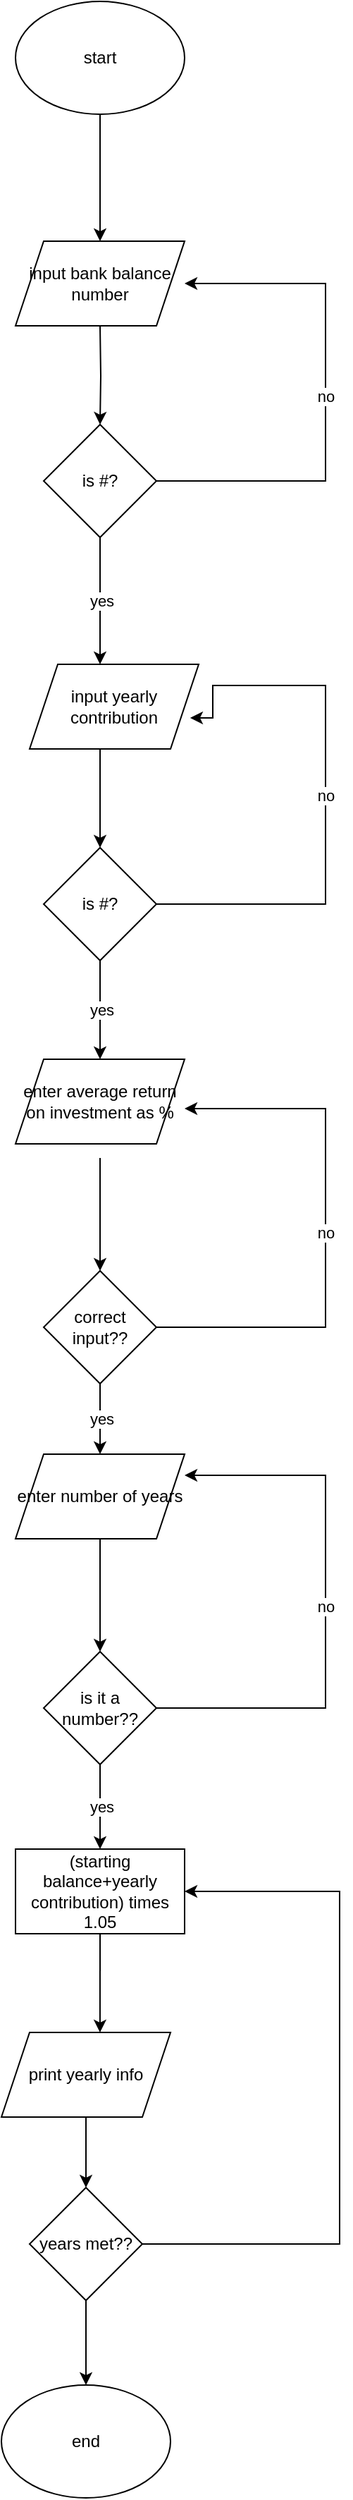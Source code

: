 <mxfile version="15.2.5" type="device"><diagram id="PKagIYNEAekbRfR7GRGj" name="Page-1"><mxGraphModel dx="1422" dy="762" grid="1" gridSize="10" guides="1" tooltips="1" connect="1" arrows="1" fold="1" page="1" pageScale="1" pageWidth="850" pageHeight="1100" math="0" shadow="0"><root><mxCell id="0"/><mxCell id="1" parent="0"/><mxCell id="OMw-3nbhaqUjk0plmzB_-3" value="" style="edgeStyle=orthogonalEdgeStyle;rounded=0;orthogonalLoop=1;jettySize=auto;html=1;" parent="1" source="OMw-3nbhaqUjk0plmzB_-1" edge="1"><mxGeometry relative="1" as="geometry"><mxPoint x="430" y="210" as="targetPoint"/></mxGeometry></mxCell><mxCell id="OMw-3nbhaqUjk0plmzB_-1" value="start" style="ellipse;whiteSpace=wrap;html=1;" parent="1" vertex="1"><mxGeometry x="370" y="40" width="120" height="80" as="geometry"/></mxCell><mxCell id="OMw-3nbhaqUjk0plmzB_-5" value="" style="edgeStyle=orthogonalEdgeStyle;rounded=0;orthogonalLoop=1;jettySize=auto;html=1;" parent="1" target="OMw-3nbhaqUjk0plmzB_-4" edge="1"><mxGeometry relative="1" as="geometry"><mxPoint x="430" y="270" as="sourcePoint"/></mxGeometry></mxCell><mxCell id="OMw-3nbhaqUjk0plmzB_-6" value="no" style="edgeStyle=orthogonalEdgeStyle;rounded=0;orthogonalLoop=1;jettySize=auto;html=1;exitX=1;exitY=0.5;exitDx=0;exitDy=0;entryX=1;entryY=0.5;entryDx=0;entryDy=0;" parent="1" source="OMw-3nbhaqUjk0plmzB_-4" edge="1"><mxGeometry relative="1" as="geometry"><Array as="points"><mxPoint x="590" y="380"/><mxPoint x="590" y="240"/></Array><mxPoint x="490" y="240" as="targetPoint"/></mxGeometry></mxCell><mxCell id="OMw-3nbhaqUjk0plmzB_-8" value="yes" style="edgeStyle=orthogonalEdgeStyle;rounded=0;orthogonalLoop=1;jettySize=auto;html=1;" parent="1" source="OMw-3nbhaqUjk0plmzB_-4" edge="1"><mxGeometry relative="1" as="geometry"><mxPoint x="430" y="510" as="targetPoint"/></mxGeometry></mxCell><mxCell id="OMw-3nbhaqUjk0plmzB_-4" value="is #?" style="rhombus;whiteSpace=wrap;html=1;" parent="1" vertex="1"><mxGeometry x="390" y="340" width="80" height="80" as="geometry"/></mxCell><mxCell id="OMw-3nbhaqUjk0plmzB_-9" value="no" style="edgeStyle=orthogonalEdgeStyle;rounded=0;orthogonalLoop=1;jettySize=auto;html=1;exitX=1;exitY=0.5;exitDx=0;exitDy=0;entryX=1.033;entryY=0.633;entryDx=0;entryDy=0;entryPerimeter=0;" parent="1" source="OMw-3nbhaqUjk0plmzB_-11" edge="1"><mxGeometry relative="1" as="geometry"><mxPoint x="493.96" y="547.98" as="targetPoint"/><mxPoint x="500" y="610" as="sourcePoint"/><Array as="points"><mxPoint x="590" y="680"/><mxPoint x="590" y="525"/><mxPoint x="510" y="525"/><mxPoint x="510" y="548"/></Array></mxGeometry></mxCell><mxCell id="OMw-3nbhaqUjk0plmzB_-10" style="edgeStyle=orthogonalEdgeStyle;rounded=0;orthogonalLoop=1;jettySize=auto;html=1;exitX=0.5;exitY=1;exitDx=0;exitDy=0;" parent="1" edge="1"><mxGeometry relative="1" as="geometry"><mxPoint x="430" y="640" as="targetPoint"/><mxPoint x="430" y="570" as="sourcePoint"/></mxGeometry></mxCell><mxCell id="OMw-3nbhaqUjk0plmzB_-12" value="yes" style="edgeStyle=orthogonalEdgeStyle;rounded=0;orthogonalLoop=1;jettySize=auto;html=1;exitX=0.5;exitY=1;exitDx=0;exitDy=0;" parent="1" source="OMw-3nbhaqUjk0plmzB_-11" edge="1"><mxGeometry relative="1" as="geometry"><mxPoint x="430" y="790" as="targetPoint"/></mxGeometry></mxCell><mxCell id="OMw-3nbhaqUjk0plmzB_-11" value="is #?" style="rhombus;whiteSpace=wrap;html=1;" parent="1" vertex="1"><mxGeometry x="390" y="640" width="80" height="80" as="geometry"/></mxCell><mxCell id="OMw-3nbhaqUjk0plmzB_-14" style="edgeStyle=orthogonalEdgeStyle;rounded=0;orthogonalLoop=1;jettySize=auto;html=1;exitX=0.5;exitY=1;exitDx=0;exitDy=0;" parent="1" edge="1"><mxGeometry relative="1" as="geometry"><mxPoint x="430" y="940" as="targetPoint"/><mxPoint x="430" y="860" as="sourcePoint"/></mxGeometry></mxCell><mxCell id="OMw-3nbhaqUjk0plmzB_-16" value="no" style="edgeStyle=orthogonalEdgeStyle;rounded=0;orthogonalLoop=1;jettySize=auto;html=1;exitX=1;exitY=0.5;exitDx=0;exitDy=0;entryX=1;entryY=0.5;entryDx=0;entryDy=0;" parent="1" source="OMw-3nbhaqUjk0plmzB_-15" edge="1"><mxGeometry relative="1" as="geometry"><mxPoint x="490" y="825" as="targetPoint"/><Array as="points"><mxPoint x="590" y="980"/><mxPoint x="590" y="825"/></Array></mxGeometry></mxCell><mxCell id="OMw-3nbhaqUjk0plmzB_-17" value="yes" style="edgeStyle=orthogonalEdgeStyle;rounded=0;orthogonalLoop=1;jettySize=auto;html=1;exitX=0.5;exitY=1;exitDx=0;exitDy=0;" parent="1" source="OMw-3nbhaqUjk0plmzB_-15" edge="1"><mxGeometry relative="1" as="geometry"><mxPoint x="430" y="1070" as="targetPoint"/></mxGeometry></mxCell><mxCell id="OMw-3nbhaqUjk0plmzB_-15" value="correct input??" style="rhombus;whiteSpace=wrap;html=1;" parent="1" vertex="1"><mxGeometry x="390" y="940" width="80" height="80" as="geometry"/></mxCell><mxCell id="OMw-3nbhaqUjk0plmzB_-19" style="edgeStyle=orthogonalEdgeStyle;rounded=0;orthogonalLoop=1;jettySize=auto;html=1;exitX=0.5;exitY=1;exitDx=0;exitDy=0;" parent="1" edge="1"><mxGeometry relative="1" as="geometry"><mxPoint x="430" y="1210" as="targetPoint"/><mxPoint x="430" y="1130" as="sourcePoint"/></mxGeometry></mxCell><mxCell id="OMw-3nbhaqUjk0plmzB_-21" value="no" style="edgeStyle=orthogonalEdgeStyle;rounded=0;orthogonalLoop=1;jettySize=auto;html=1;exitX=1;exitY=0.5;exitDx=0;exitDy=0;entryX=1;entryY=0.25;entryDx=0;entryDy=0;" parent="1" source="OMw-3nbhaqUjk0plmzB_-20" edge="1"><mxGeometry relative="1" as="geometry"><Array as="points"><mxPoint x="590" y="1250"/><mxPoint x="590" y="1085"/></Array><mxPoint x="490" y="1085" as="targetPoint"/></mxGeometry></mxCell><mxCell id="OMw-3nbhaqUjk0plmzB_-22" value="yes" style="edgeStyle=orthogonalEdgeStyle;rounded=0;orthogonalLoop=1;jettySize=auto;html=1;exitX=0.5;exitY=1;exitDx=0;exitDy=0;" parent="1" source="OMw-3nbhaqUjk0plmzB_-20" edge="1"><mxGeometry relative="1" as="geometry"><mxPoint x="430" y="1350" as="targetPoint"/></mxGeometry></mxCell><mxCell id="OMw-3nbhaqUjk0plmzB_-20" value="is it a number??" style="rhombus;whiteSpace=wrap;html=1;" parent="1" vertex="1"><mxGeometry x="390" y="1210" width="80" height="80" as="geometry"/></mxCell><mxCell id="OMw-3nbhaqUjk0plmzB_-23" value="end" style="ellipse;whiteSpace=wrap;html=1;" parent="1" vertex="1"><mxGeometry x="360" y="1730" width="120" height="80" as="geometry"/></mxCell><mxCell id="EcRrt6AhStWrqn1RPhQa-9" style="edgeStyle=orthogonalEdgeStyle;rounded=0;orthogonalLoop=1;jettySize=auto;html=1;exitX=0.5;exitY=1;exitDx=0;exitDy=0;entryX=0.583;entryY=0;entryDx=0;entryDy=0;entryPerimeter=0;" edge="1" parent="1" source="EcRrt6AhStWrqn1RPhQa-3" target="EcRrt6AhStWrqn1RPhQa-8"><mxGeometry relative="1" as="geometry"/></mxCell><mxCell id="EcRrt6AhStWrqn1RPhQa-3" value="(starting balance+yearly contribution) times 1.05" style="rounded=0;whiteSpace=wrap;html=1;" vertex="1" parent="1"><mxGeometry x="370" y="1350" width="120" height="60" as="geometry"/></mxCell><mxCell id="EcRrt6AhStWrqn1RPhQa-4" value="&lt;span&gt;enter number of years&lt;/span&gt;" style="shape=parallelogram;perimeter=parallelogramPerimeter;whiteSpace=wrap;html=1;fixedSize=1;" vertex="1" parent="1"><mxGeometry x="370" y="1070" width="120" height="60" as="geometry"/></mxCell><mxCell id="EcRrt6AhStWrqn1RPhQa-5" value="&lt;span&gt;enter average return on investment as %&lt;/span&gt;" style="shape=parallelogram;perimeter=parallelogramPerimeter;whiteSpace=wrap;html=1;fixedSize=1;" vertex="1" parent="1"><mxGeometry x="370" y="790" width="120" height="60" as="geometry"/></mxCell><mxCell id="EcRrt6AhStWrqn1RPhQa-6" value="&lt;span&gt;input yearly contribution&lt;/span&gt;" style="shape=parallelogram;perimeter=parallelogramPerimeter;whiteSpace=wrap;html=1;fixedSize=1;" vertex="1" parent="1"><mxGeometry x="380" y="510" width="120" height="60" as="geometry"/></mxCell><mxCell id="EcRrt6AhStWrqn1RPhQa-7" value="&lt;span&gt;input bank balance number&lt;/span&gt;" style="shape=parallelogram;perimeter=parallelogramPerimeter;whiteSpace=wrap;html=1;fixedSize=1;" vertex="1" parent="1"><mxGeometry x="370" y="210" width="120" height="60" as="geometry"/></mxCell><mxCell id="EcRrt6AhStWrqn1RPhQa-13" style="edgeStyle=orthogonalEdgeStyle;rounded=0;orthogonalLoop=1;jettySize=auto;html=1;exitX=0.5;exitY=1;exitDx=0;exitDy=0;entryX=0.5;entryY=0;entryDx=0;entryDy=0;" edge="1" parent="1" source="EcRrt6AhStWrqn1RPhQa-8" target="EcRrt6AhStWrqn1RPhQa-11"><mxGeometry relative="1" as="geometry"/></mxCell><mxCell id="EcRrt6AhStWrqn1RPhQa-8" value="print yearly info" style="shape=parallelogram;perimeter=parallelogramPerimeter;whiteSpace=wrap;html=1;fixedSize=1;" vertex="1" parent="1"><mxGeometry x="360" y="1480" width="120" height="60" as="geometry"/></mxCell><mxCell id="EcRrt6AhStWrqn1RPhQa-12" style="edgeStyle=orthogonalEdgeStyle;rounded=0;orthogonalLoop=1;jettySize=auto;html=1;exitX=0.5;exitY=1;exitDx=0;exitDy=0;entryX=0.5;entryY=0;entryDx=0;entryDy=0;" edge="1" parent="1" source="EcRrt6AhStWrqn1RPhQa-11" target="OMw-3nbhaqUjk0plmzB_-23"><mxGeometry relative="1" as="geometry"/></mxCell><mxCell id="EcRrt6AhStWrqn1RPhQa-14" style="edgeStyle=orthogonalEdgeStyle;rounded=0;orthogonalLoop=1;jettySize=auto;html=1;exitX=1;exitY=0.5;exitDx=0;exitDy=0;entryX=1;entryY=0.5;entryDx=0;entryDy=0;" edge="1" parent="1" source="EcRrt6AhStWrqn1RPhQa-11" target="EcRrt6AhStWrqn1RPhQa-3"><mxGeometry relative="1" as="geometry"><Array as="points"><mxPoint x="600" y="1630"/><mxPoint x="600" y="1380"/></Array></mxGeometry></mxCell><mxCell id="EcRrt6AhStWrqn1RPhQa-11" value="years met??" style="rhombus;whiteSpace=wrap;html=1;" vertex="1" parent="1"><mxGeometry x="380" y="1590" width="80" height="80" as="geometry"/></mxCell></root></mxGraphModel></diagram></mxfile>